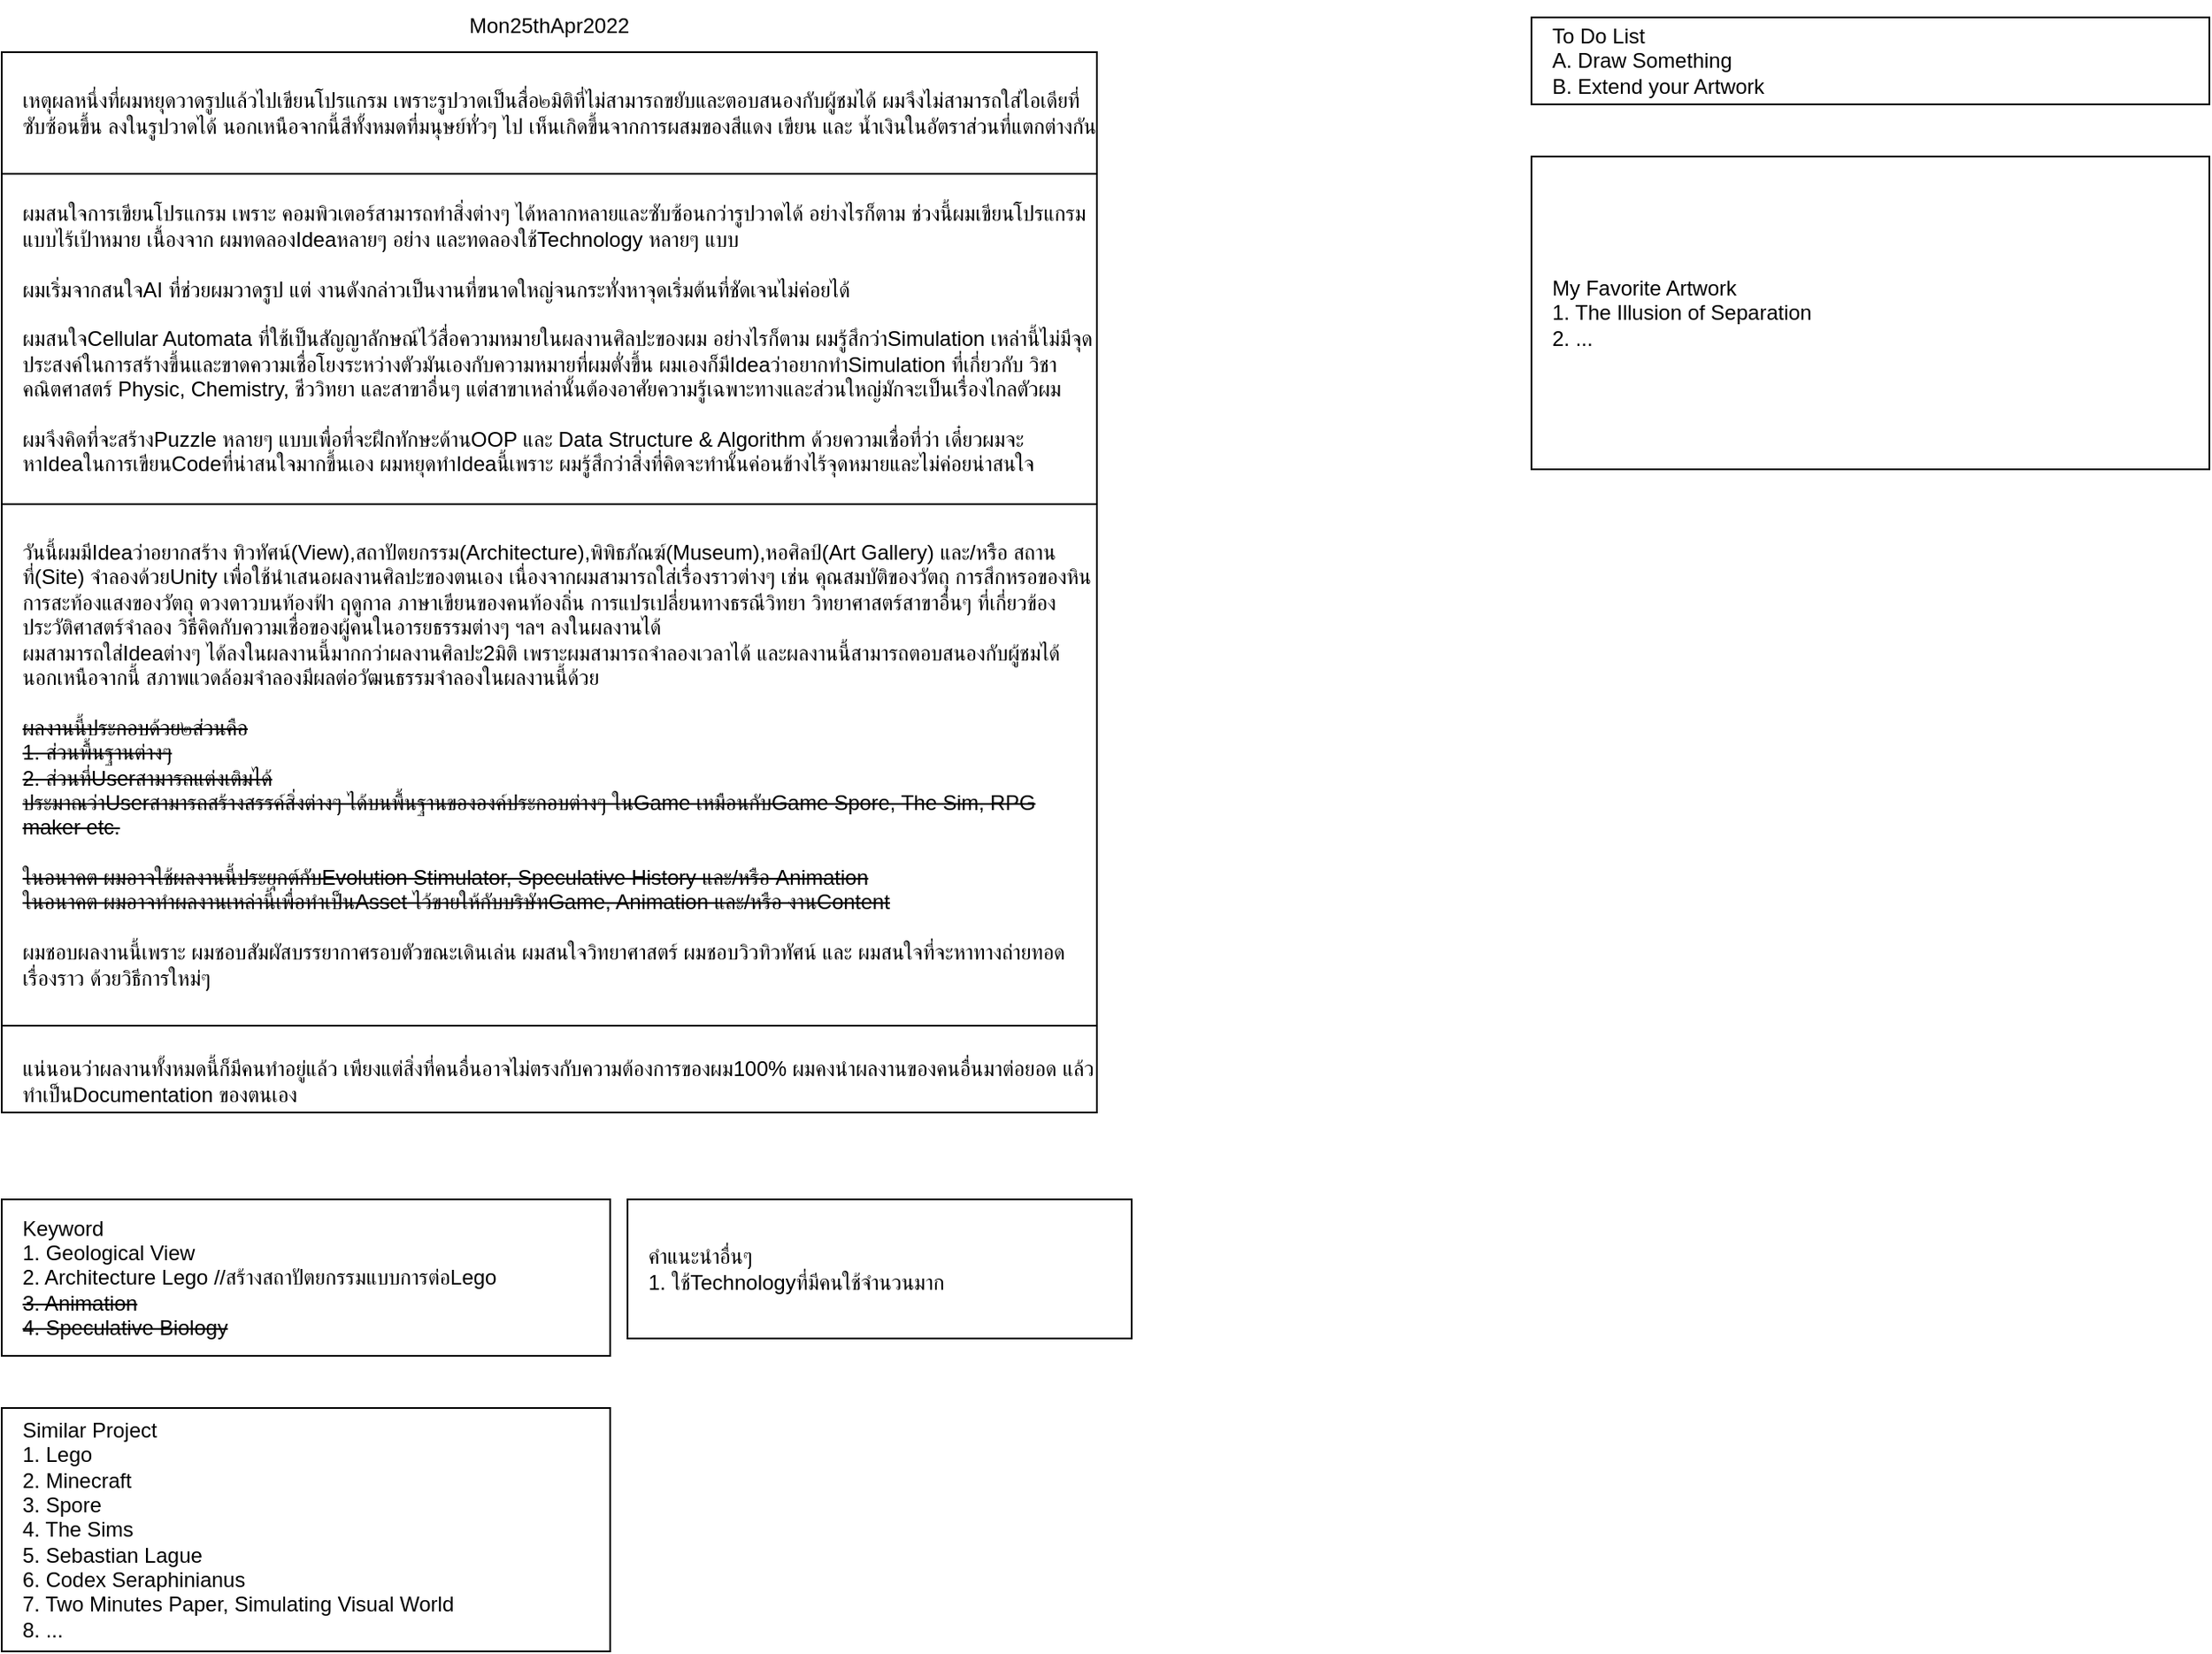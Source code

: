 <mxfile version="17.4.6" type="github">
  <diagram id="XKHxtksH3JEw9j8Yfwct" name="Page-1">
    <mxGraphModel dx="1950" dy="801" grid="1" gridSize="10" guides="1" tooltips="1" connect="1" arrows="1" fold="1" page="1" pageScale="1" pageWidth="850" pageHeight="1100" math="0" shadow="0">
      <root>
        <mxCell id="0" />
        <mxCell id="1" parent="0" />
        <mxCell id="5j2oh7pwBDOxIy2gTQvh-1" value="" style="group" vertex="1" connectable="0" parent="1">
          <mxGeometry x="-840" y="30" width="650" height="950" as="geometry" />
        </mxCell>
        <mxCell id="5j2oh7pwBDOxIy2gTQvh-2" value="&lt;span&gt;ผมสนใจการเขียนโปรแกรม เพราะ คอมพิวเตอร์สามารถทำสิ่งต่างๆ ได้หลากหลายและซับซ้อนกว่ารูปวาดได้ อย่างไรก็ตาม ช่วงนี้ผมเขียนโปรแกรมแบบไร้เป้าหมาย เนื้องจาก ผมทดลองIdeaหลายๆ อย่าง และทดลองใช้Technology หลายๆ แบบ&lt;br&gt;&lt;br&gt;ผมเริ่มจากสนใจAI ที่ช่วยผมวาดรูป แต่ งานดังกล่าวเป็นงานที่ขนาดใหญ่จนกระทั่งหาจุดเริ่มต้นที่ชัดเจนไม่ค่อยได้&amp;nbsp;&lt;br&gt;&lt;br&gt;ผมสนใจCellular Automata ที่ใช้เป็นสัญญาลักษณ์ไว้สื่อความหมายในผลงานศิลปะของผม อย่างไรก็ตาม ผมรู้สึกว่าSimulation เหล่านี้ไม่มีจุดประสงค์ในการสร้างขึ้นและขาดความเชื่อโยงระหว่างตัวมันเองกับความหมายที่ผมตั่งขึ้น ผมเองก็มีIdeaว่าอยากทำSimulation ที่เกี่ยวกับ วิชา คณิตศาสตร์ Physic, Chemistry, ชีววิทยา และสาขาอื่นๆ แต่สาขาเหล่านั้นต้องอาศัยความรู้เฉพาะทางและส่วนใหญ่มักจะเป็นเรื่องไกลตัวผม&lt;br&gt;&lt;br&gt;ผมจึงคิดที่จะสร้างPuzzle หลายๆ แบบเพื่อที่จะฝึกทักษะด้านOOP และ Data Structure &amp;amp; Algorithm ด้วยความเชื่อที่ว่า เดี๋ยวผมจะหาIdeaในการเขียนCodeที่น่าสนใจมากขึ้นเอง ผมหยุดทำIdeaนี้เพราะ ผมรู้สึกว่าสิ่งที่คิดจะทำนั้นค่อนข้างไร้จุดหมายและไม่ค่อยน่าสนใจ&lt;br&gt;&lt;/span&gt;" style="rounded=0;whiteSpace=wrap;html=1;align=left;spacingLeft=10;" vertex="1" parent="5j2oh7pwBDOxIy2gTQvh-1">
          <mxGeometry y="100" width="630" height="190" as="geometry" />
        </mxCell>
        <mxCell id="5j2oh7pwBDOxIy2gTQvh-3" value="วันนี้ผมมีIdeaว่าอยากสร้าง ทิวทัศน์(View),สถาปัตยกรรม(Architecture),พิพิธภัณฆ์(Museum),หอศิลป์(Art Gallery) และ/หรือ สถานที่(Site) จำลองด้วยUnity เพื่อใช้นำเสนอผลงานศิลปะของตนเอง เนื่องจากผมสามารถใส่เรื่องราวต่างๆ เช่น คุณสมบัติของวัตถุ การสึกหรอของหิน การสะท้องแสงของวัตถุ ดวงดาวบนท้องฟ้า ฤดูกาล ภาษาเขียนของคนท้องถิ่น การแปรเปลี่ยนทางธรณีวิทยา วิทยาศาสตร์สาขาอื่นๆ ที่เกี่ยวข้อง ประวัติศาสตร์จำลอง วิธีคิดกับความเชื่อของผู้คนในอารยธรรมต่างๆ ฯลฯ ลงในผลงานได้ &lt;br&gt;ผมสามารถใส่Ideaต่างๆ ได้ลงในผลงานนี้มากกว่าผลงานศิลปะ2มิติ เพราะผมสามารถจำลองเวลาได้ และผลงานนี้สามารถตอบสนองกับผู้ชมได้ นอกเหนือจากนี้ สภาพแวดล้อมจำลองมีผลต่อวัฒนธรรมจำลองในผลงานนี้ด้วย&lt;br&gt;&lt;br&gt;&lt;strike&gt;ผลงานนี้ประกอบด้วย๒ส่วนคือ&lt;br&gt;1. ส่วนพื้นฐานต่างๆ&lt;br&gt;2. ส่วนที่Userสามารถแต่งเติมได้ &lt;br&gt;ประมาณว่าUserสามารถสร้างสรรค์สิ่งต่างๆ ได้บนพื้นฐานขององค์ประกอบต่างๆ ในGame เหมือนกับGame Spore, The Sim, RPG maker etc.&lt;br&gt;&lt;br&gt;ในอนาคต ผมอาจใช้ผลงานนี้ประยุกต์กับEvolution Stimulator, Speculative History และ/หรือ Animation&lt;br&gt;ในอนาคต ผมอาจทำผลงานเหล่านี้เพื่อทำเป็นAsset ไว้ขายให้กับบริษัทGame, Animation และ/หรือ งานContent&lt;/strike&gt;&lt;br&gt;&lt;br&gt;ผมชอบผลงานนี้เพราะ ผมชอบสัมผัสบรรยากาศรอบตัวขณะเดินเล่น ผมสนใจวิทยาศาสตร์ ผมชอบวิวทิวทัศน์ และ ผมสนใจที่จะหาทางถ่ายทอดเรื่องราว ด้วยวิธีการใหม่ๆ" style="rounded=0;whiteSpace=wrap;html=1;align=left;spacingLeft=10;" vertex="1" parent="5j2oh7pwBDOxIy2gTQvh-1">
          <mxGeometry y="290" width="630" height="300" as="geometry" />
        </mxCell>
        <mxCell id="5j2oh7pwBDOxIy2gTQvh-4" value="Keyword&lt;br&gt;1. Geological View&lt;br&gt;2. Architecture Lego //สร้างสถาปัตยกรรมแบบการต่อLego&lt;br&gt;&lt;strike&gt;3. Animation&lt;br&gt;4. Speculative Biology&lt;/strike&gt;" style="rounded=0;whiteSpace=wrap;html=1;align=left;spacingLeft=10;" vertex="1" parent="5j2oh7pwBDOxIy2gTQvh-1">
          <mxGeometry y="690" width="350" height="90" as="geometry" />
        </mxCell>
        <mxCell id="5j2oh7pwBDOxIy2gTQvh-5" value="&lt;br&gt;&lt;span&gt;แน่นอนว่าผลงานทั้งหมดนี้ก็มีคนทำอยู่แล้ว เพียงแต่สิ่งที่คนอื่นอาจไม่ตรงกับความต้องการของผม100% ผมคงนำผลงานของคนอื่นมาต่อยอด แล้วทำเป็นDocumentation ของตนเอง&lt;/span&gt;" style="rounded=0;whiteSpace=wrap;html=1;align=left;spacingLeft=10;" vertex="1" parent="5j2oh7pwBDOxIy2gTQvh-1">
          <mxGeometry y="590" width="630" height="50" as="geometry" />
        </mxCell>
        <mxCell id="5j2oh7pwBDOxIy2gTQvh-6" value="&lt;span&gt;เหตุผลหนึ่งที่ผมหยุดวาดรูปแล้วไปเขียนโปรแกรม เพราะรูปวาดเป็นสื่อ๒มิติที่ไม่สามารถขยับและตอบสนองกับผู้ชมได้ ผมจึงไม่สามารถใส่ไอเดียที่ซับซ้อนขึ้น ลงในรูปวาดได้ นอกเหนือจากนี้สีทั้งหมดที่มนุษย์ทั่วๆ ไป เห็นเกิดขึ้นจากการผสมของสีแดง เขียน และ น้ำเงินในอัตราส่วนที่แตกต่างกัน&lt;/span&gt;" style="rounded=0;whiteSpace=wrap;html=1;align=left;spacingLeft=10;" vertex="1" parent="5j2oh7pwBDOxIy2gTQvh-1">
          <mxGeometry y="30" width="630" height="70" as="geometry" />
        </mxCell>
        <mxCell id="5j2oh7pwBDOxIy2gTQvh-7" value="Similar Project&lt;br&gt;1. Lego&lt;br&gt;2. Minecraft&lt;br&gt;3. Spore&lt;br&gt;4. The Sims&lt;br&gt;5. Sebastian Lague&lt;br&gt;6.&amp;nbsp;Codex Seraphinianus&lt;br&gt;7. Two Minutes Paper, Simulating Visual World&lt;br&gt;8. ..." style="rounded=0;whiteSpace=wrap;html=1;align=left;spacingLeft=10;" vertex="1" parent="5j2oh7pwBDOxIy2gTQvh-1">
          <mxGeometry y="810" width="350" height="140" as="geometry" />
        </mxCell>
        <mxCell id="5j2oh7pwBDOxIy2gTQvh-8" value="Mon25thApr2022" style="text;html=1;strokeColor=none;fillColor=none;align=center;verticalAlign=middle;whiteSpace=wrap;rounded=0;" vertex="1" parent="5j2oh7pwBDOxIy2gTQvh-1">
          <mxGeometry x="285" width="60" height="30" as="geometry" />
        </mxCell>
        <mxCell id="5j2oh7pwBDOxIy2gTQvh-9" value="คำแนะนำอื่นๆ&lt;br&gt;1. ใช้Technologyที่มีคนใช้จำนวนมาก" style="rounded=0;whiteSpace=wrap;html=1;align=left;spacingLeft=10;" vertex="1" parent="5j2oh7pwBDOxIy2gTQvh-1">
          <mxGeometry x="360" y="690" width="290" height="80" as="geometry" />
        </mxCell>
        <mxCell id="5j2oh7pwBDOxIy2gTQvh-12" value="To Do List&lt;br&gt;A. Draw Something&lt;br&gt;B. Extend your Artwork" style="rounded=0;whiteSpace=wrap;html=1;align=left;spacingLeft=10;" vertex="1" parent="1">
          <mxGeometry x="40" y="40" width="390" height="50" as="geometry" />
        </mxCell>
        <mxCell id="5j2oh7pwBDOxIy2gTQvh-13" value="My Favorite Artwork&lt;br&gt;1. The Illusion of Separation&lt;br&gt;2. ..." style="rounded=0;whiteSpace=wrap;html=1;align=left;spacingLeft=10;" vertex="1" parent="1">
          <mxGeometry x="40" y="120" width="390" height="180" as="geometry" />
        </mxCell>
      </root>
    </mxGraphModel>
  </diagram>
</mxfile>
